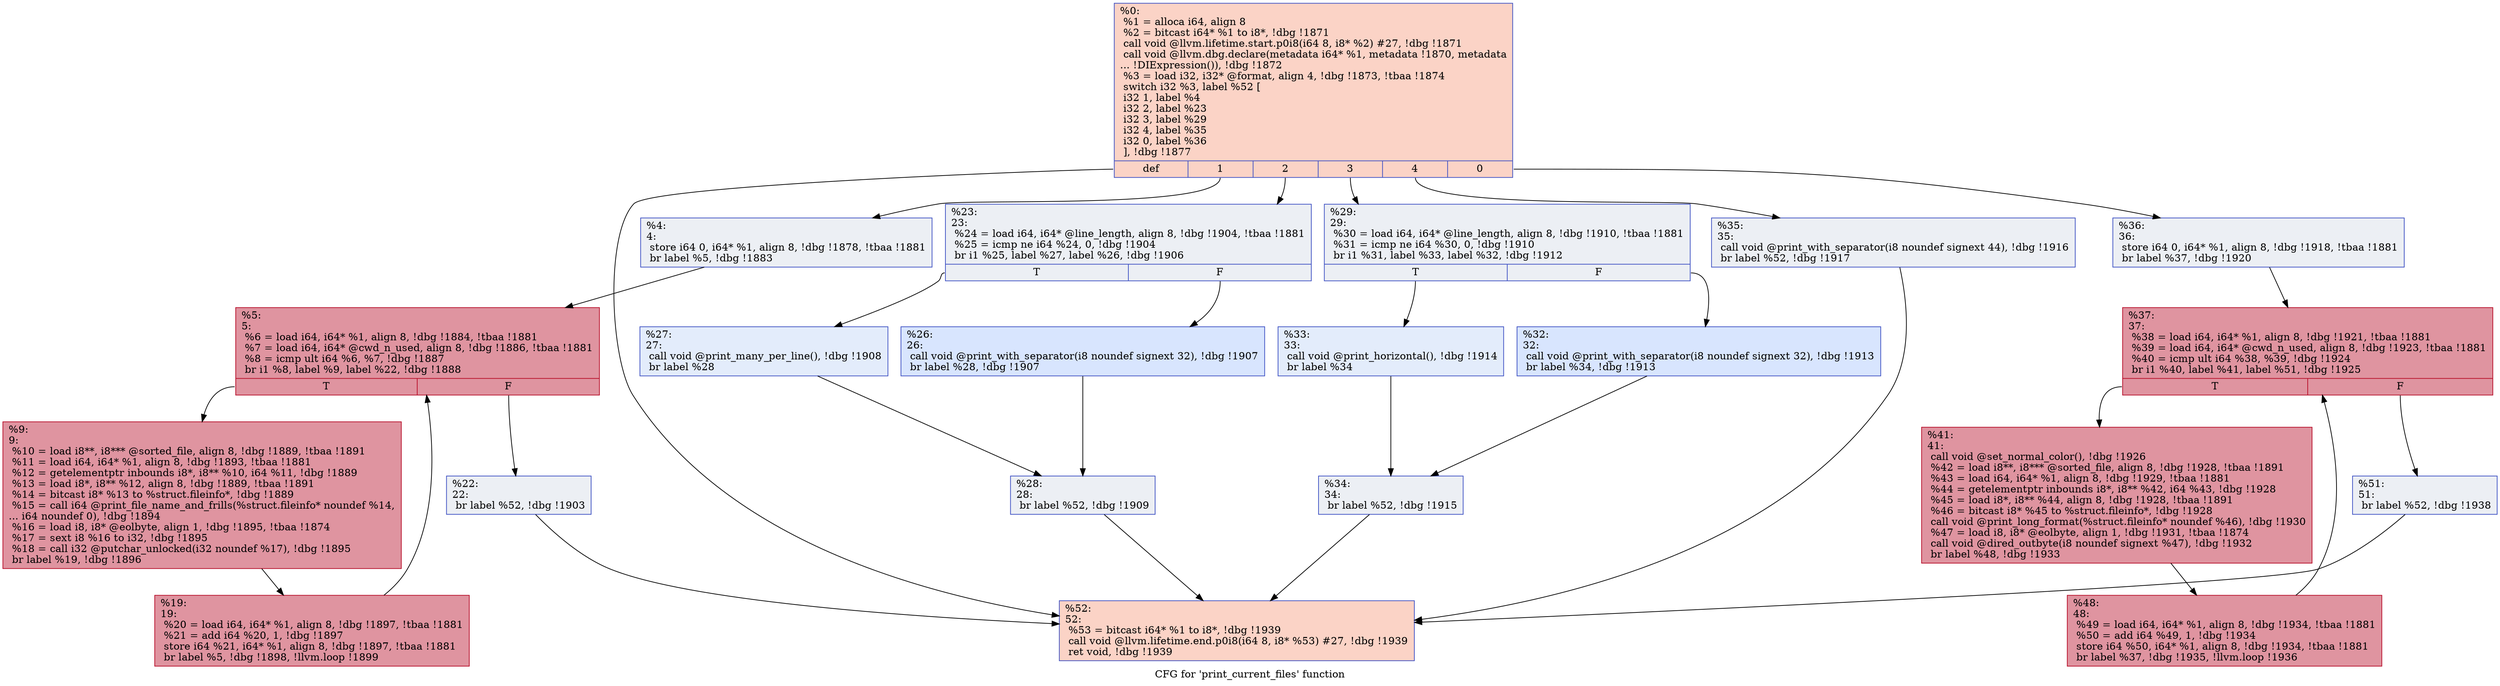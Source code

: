 digraph "CFG for 'print_current_files' function" {
	label="CFG for 'print_current_files' function";

	Node0x1fc8750 [shape=record,color="#3d50c3ff", style=filled, fillcolor="#f59c7d70",label="{%0:\l  %1 = alloca i64, align 8\l  %2 = bitcast i64* %1 to i8*, !dbg !1871\l  call void @llvm.lifetime.start.p0i8(i64 8, i8* %2) #27, !dbg !1871\l  call void @llvm.dbg.declare(metadata i64* %1, metadata !1870, metadata\l... !DIExpression()), !dbg !1872\l  %3 = load i32, i32* @format, align 4, !dbg !1873, !tbaa !1874\l  switch i32 %3, label %52 [\l    i32 1, label %4\l    i32 2, label %23\l    i32 3, label %29\l    i32 4, label %35\l    i32 0, label %36\l  ], !dbg !1877\l|{<s0>def|<s1>1|<s2>2|<s3>3|<s4>4|<s5>0}}"];
	Node0x1fc8750:s0 -> Node0x1fc8e50;
	Node0x1fc8750:s1 -> Node0x1fc8860;
	Node0x1fc8750:s2 -> Node0x1fc89f0;
	Node0x1fc8750:s3 -> Node0x1fc8b30;
	Node0x1fc8750:s4 -> Node0x1fc8c70;
	Node0x1fc8750:s5 -> Node0x1fc8cc0;
	Node0x1fc8860 [shape=record,color="#3d50c3ff", style=filled, fillcolor="#d4dbe670",label="{%4:\l4:                                                \l  store i64 0, i64* %1, align 8, !dbg !1878, !tbaa !1881\l  br label %5, !dbg !1883\l}"];
	Node0x1fc8860 -> Node0x1fc88b0;
	Node0x1fc88b0 [shape=record,color="#b70d28ff", style=filled, fillcolor="#b70d2870",label="{%5:\l5:                                                \l  %6 = load i64, i64* %1, align 8, !dbg !1884, !tbaa !1881\l  %7 = load i64, i64* @cwd_n_used, align 8, !dbg !1886, !tbaa !1881\l  %8 = icmp ult i64 %6, %7, !dbg !1887\l  br i1 %8, label %9, label %22, !dbg !1888\l|{<s0>T|<s1>F}}"];
	Node0x1fc88b0:s0 -> Node0x1fc8900;
	Node0x1fc88b0:s1 -> Node0x1fc89a0;
	Node0x1fc8900 [shape=record,color="#b70d28ff", style=filled, fillcolor="#b70d2870",label="{%9:\l9:                                                \l  %10 = load i8**, i8*** @sorted_file, align 8, !dbg !1889, !tbaa !1891\l  %11 = load i64, i64* %1, align 8, !dbg !1893, !tbaa !1881\l  %12 = getelementptr inbounds i8*, i8** %10, i64 %11, !dbg !1889\l  %13 = load i8*, i8** %12, align 8, !dbg !1889, !tbaa !1891\l  %14 = bitcast i8* %13 to %struct.fileinfo*, !dbg !1889\l  %15 = call i64 @print_file_name_and_frills(%struct.fileinfo* noundef %14,\l... i64 noundef 0), !dbg !1894\l  %16 = load i8, i8* @eolbyte, align 1, !dbg !1895, !tbaa !1874\l  %17 = sext i8 %16 to i32, !dbg !1895\l  %18 = call i32 @putchar_unlocked(i32 noundef %17), !dbg !1895\l  br label %19, !dbg !1896\l}"];
	Node0x1fc8900 -> Node0x1fc8950;
	Node0x1fc8950 [shape=record,color="#b70d28ff", style=filled, fillcolor="#b70d2870",label="{%19:\l19:                                               \l  %20 = load i64, i64* %1, align 8, !dbg !1897, !tbaa !1881\l  %21 = add i64 %20, 1, !dbg !1897\l  store i64 %21, i64* %1, align 8, !dbg !1897, !tbaa !1881\l  br label %5, !dbg !1898, !llvm.loop !1899\l}"];
	Node0x1fc8950 -> Node0x1fc88b0;
	Node0x1fc89a0 [shape=record,color="#3d50c3ff", style=filled, fillcolor="#d4dbe670",label="{%22:\l22:                                               \l  br label %52, !dbg !1903\l}"];
	Node0x1fc89a0 -> Node0x1fc8e50;
	Node0x1fc89f0 [shape=record,color="#3d50c3ff", style=filled, fillcolor="#d4dbe670",label="{%23:\l23:                                               \l  %24 = load i64, i64* @line_length, align 8, !dbg !1904, !tbaa !1881\l  %25 = icmp ne i64 %24, 0, !dbg !1904\l  br i1 %25, label %27, label %26, !dbg !1906\l|{<s0>T|<s1>F}}"];
	Node0x1fc89f0:s0 -> Node0x1fc8a90;
	Node0x1fc89f0:s1 -> Node0x1fc8a40;
	Node0x1fc8a40 [shape=record,color="#3d50c3ff", style=filled, fillcolor="#a7c5fe70",label="{%26:\l26:                                               \l  call void @print_with_separator(i8 noundef signext 32), !dbg !1907\l  br label %28, !dbg !1907\l}"];
	Node0x1fc8a40 -> Node0x1fc8ae0;
	Node0x1fc8a90 [shape=record,color="#3d50c3ff", style=filled, fillcolor="#bfd3f670",label="{%27:\l27:                                               \l  call void @print_many_per_line(), !dbg !1908\l  br label %28\l}"];
	Node0x1fc8a90 -> Node0x1fc8ae0;
	Node0x1fc8ae0 [shape=record,color="#3d50c3ff", style=filled, fillcolor="#d4dbe670",label="{%28:\l28:                                               \l  br label %52, !dbg !1909\l}"];
	Node0x1fc8ae0 -> Node0x1fc8e50;
	Node0x1fc8b30 [shape=record,color="#3d50c3ff", style=filled, fillcolor="#d4dbe670",label="{%29:\l29:                                               \l  %30 = load i64, i64* @line_length, align 8, !dbg !1910, !tbaa !1881\l  %31 = icmp ne i64 %30, 0, !dbg !1910\l  br i1 %31, label %33, label %32, !dbg !1912\l|{<s0>T|<s1>F}}"];
	Node0x1fc8b30:s0 -> Node0x1fc8bd0;
	Node0x1fc8b30:s1 -> Node0x1fc8b80;
	Node0x1fc8b80 [shape=record,color="#3d50c3ff", style=filled, fillcolor="#a7c5fe70",label="{%32:\l32:                                               \l  call void @print_with_separator(i8 noundef signext 32), !dbg !1913\l  br label %34, !dbg !1913\l}"];
	Node0x1fc8b80 -> Node0x1fc8c20;
	Node0x1fc8bd0 [shape=record,color="#3d50c3ff", style=filled, fillcolor="#bfd3f670",label="{%33:\l33:                                               \l  call void @print_horizontal(), !dbg !1914\l  br label %34\l}"];
	Node0x1fc8bd0 -> Node0x1fc8c20;
	Node0x1fc8c20 [shape=record,color="#3d50c3ff", style=filled, fillcolor="#d4dbe670",label="{%34:\l34:                                               \l  br label %52, !dbg !1915\l}"];
	Node0x1fc8c20 -> Node0x1fc8e50;
	Node0x1fc8c70 [shape=record,color="#3d50c3ff", style=filled, fillcolor="#d4dbe670",label="{%35:\l35:                                               \l  call void @print_with_separator(i8 noundef signext 44), !dbg !1916\l  br label %52, !dbg !1917\l}"];
	Node0x1fc8c70 -> Node0x1fc8e50;
	Node0x1fc8cc0 [shape=record,color="#3d50c3ff", style=filled, fillcolor="#d4dbe670",label="{%36:\l36:                                               \l  store i64 0, i64* %1, align 8, !dbg !1918, !tbaa !1881\l  br label %37, !dbg !1920\l}"];
	Node0x1fc8cc0 -> Node0x1fc8d10;
	Node0x1fc8d10 [shape=record,color="#b70d28ff", style=filled, fillcolor="#b70d2870",label="{%37:\l37:                                               \l  %38 = load i64, i64* %1, align 8, !dbg !1921, !tbaa !1881\l  %39 = load i64, i64* @cwd_n_used, align 8, !dbg !1923, !tbaa !1881\l  %40 = icmp ult i64 %38, %39, !dbg !1924\l  br i1 %40, label %41, label %51, !dbg !1925\l|{<s0>T|<s1>F}}"];
	Node0x1fc8d10:s0 -> Node0x1fc8d60;
	Node0x1fc8d10:s1 -> Node0x1fc8e00;
	Node0x1fc8d60 [shape=record,color="#b70d28ff", style=filled, fillcolor="#b70d2870",label="{%41:\l41:                                               \l  call void @set_normal_color(), !dbg !1926\l  %42 = load i8**, i8*** @sorted_file, align 8, !dbg !1928, !tbaa !1891\l  %43 = load i64, i64* %1, align 8, !dbg !1929, !tbaa !1881\l  %44 = getelementptr inbounds i8*, i8** %42, i64 %43, !dbg !1928\l  %45 = load i8*, i8** %44, align 8, !dbg !1928, !tbaa !1891\l  %46 = bitcast i8* %45 to %struct.fileinfo*, !dbg !1928\l  call void @print_long_format(%struct.fileinfo* noundef %46), !dbg !1930\l  %47 = load i8, i8* @eolbyte, align 1, !dbg !1931, !tbaa !1874\l  call void @dired_outbyte(i8 noundef signext %47), !dbg !1932\l  br label %48, !dbg !1933\l}"];
	Node0x1fc8d60 -> Node0x1fc8db0;
	Node0x1fc8db0 [shape=record,color="#b70d28ff", style=filled, fillcolor="#b70d2870",label="{%48:\l48:                                               \l  %49 = load i64, i64* %1, align 8, !dbg !1934, !tbaa !1881\l  %50 = add i64 %49, 1, !dbg !1934\l  store i64 %50, i64* %1, align 8, !dbg !1934, !tbaa !1881\l  br label %37, !dbg !1935, !llvm.loop !1936\l}"];
	Node0x1fc8db0 -> Node0x1fc8d10;
	Node0x1fc8e00 [shape=record,color="#3d50c3ff", style=filled, fillcolor="#d4dbe670",label="{%51:\l51:                                               \l  br label %52, !dbg !1938\l}"];
	Node0x1fc8e00 -> Node0x1fc8e50;
	Node0x1fc8e50 [shape=record,color="#3d50c3ff", style=filled, fillcolor="#f59c7d70",label="{%52:\l52:                                               \l  %53 = bitcast i64* %1 to i8*, !dbg !1939\l  call void @llvm.lifetime.end.p0i8(i64 8, i8* %53) #27, !dbg !1939\l  ret void, !dbg !1939\l}"];
}
